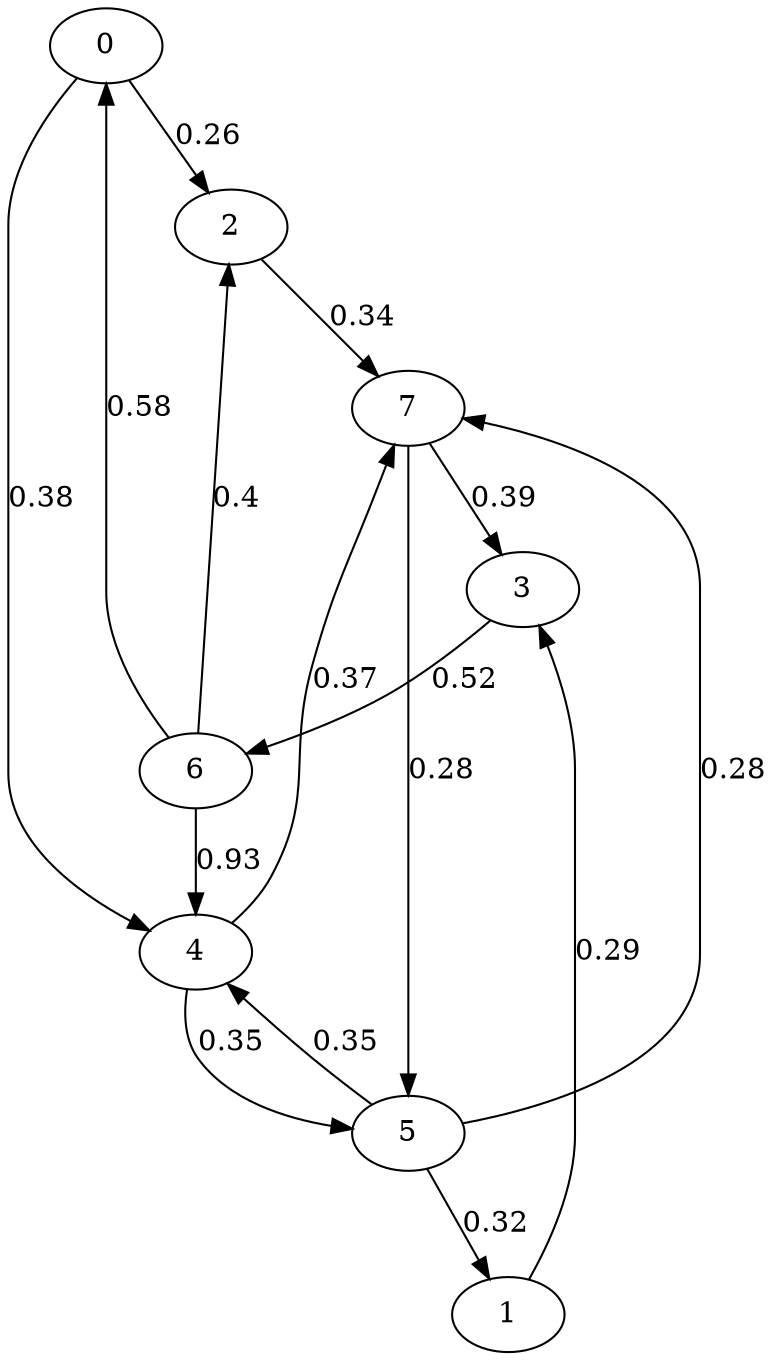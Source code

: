 digraph {0 -> 2[label=0.26];
0 -> 4[label=0.38];
1 -> 3[label=0.29];
2 -> 7[label=0.34];
3 -> 6[label=0.52];
4 -> 7[label=0.37];
4 -> 5[label=0.35];
5 -> 4[label=0.35];
5 -> 7[label=0.28];
5 -> 1[label=0.32];
6 -> 2[label=0.4];
6 -> 4[label=0.93];
6 -> 0[label=0.58];
7 -> 3[label=0.39];
7 -> 5[label=0.28];
}